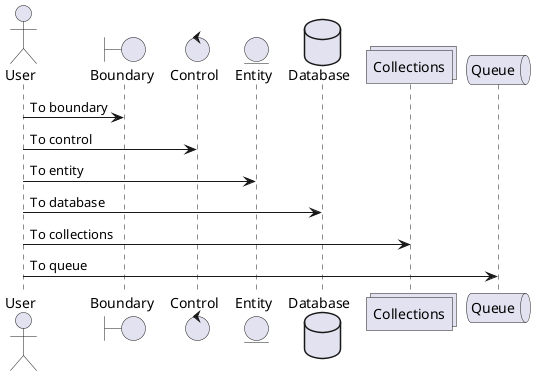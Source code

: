 @startuml openPos
actor       User       
boundary    Boundary    
control     Control     
entity      Entity      
database    Database    
collections Collections 
queue       Queue       
User -> Boundary : To boundary
User -> Control : To control
User -> Entity : To entity
User -> Database : To database
User -> Collections : To collections
User -> Queue: To queue
@enduml
